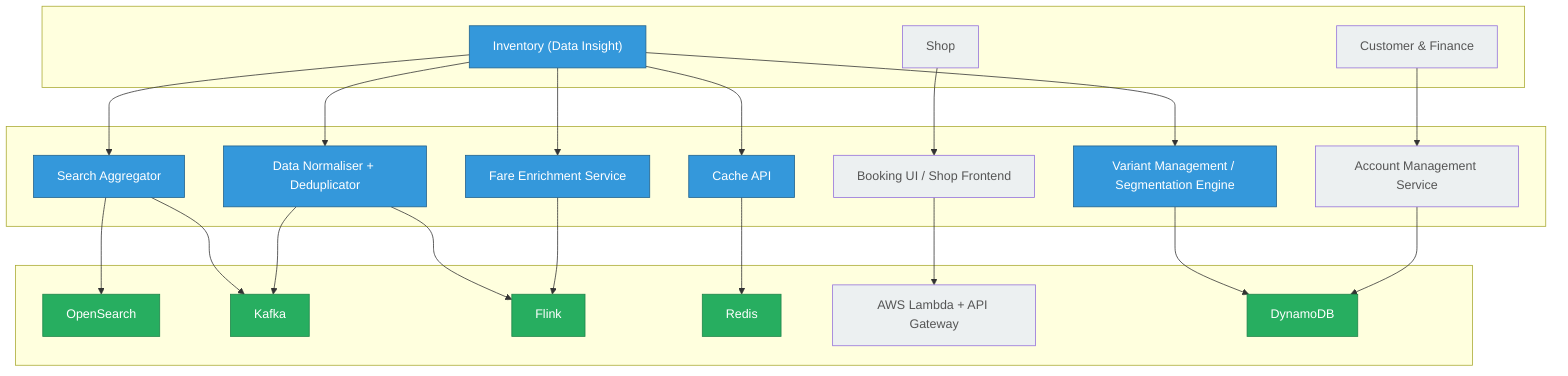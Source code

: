 ---
config:
  theme: default
---
flowchart TB
  %% Business Capabilities (TOGAF: Business Architecture)
  subgraph Business_Capabilities[ ]
    direction TB
    A1[Customer & Finance]:::grey
    A2[Shop]:::grey
    A3["Inventory (Data Insight)"]:::primary
  end

  %% Application Services (TOGAF: Application Architecture)
  subgraph Application_Services[ ]
    direction TB
    B1[Account Management Service]:::grey
    B2[Booking UI / Shop Frontend]:::grey
    B3[Cache API]:::primary
    B4[Search Aggregator]:::primary
    B5[Data Normaliser + Deduplicator]:::primary
    B6[Fare Enrichment Service]:::primary
    B7[Variant Management / Segmentation Engine]:::primary
  end

  %% Technology Enablers (TOGAF: Technology Architecture)
  subgraph Technology_Enablers[ ]
    direction TB
    C1[OpenSearch]:::infra
    C2[Kafka]:::infra
    C3[Flink]:::infra
    C4[Redis]:::infra
    C5[AWS Lambda + API Gateway]:::grey
    C6[DynamoDB]:::infra
  end

  %% Mappings
  A1 --> B1
  A2 --> B2
  A3 --> B3
  A3 --> B4
  A3 --> B5
  A3 --> B6
  A3 --> B7

  B3 --> C4
  B4 --> C2
  B4 --> C1
  B5 --> C2
  B5 --> C3
  B6 --> C3
  B7 --> C6

  B2 --> C5
  B1 --> C6

  %% Styling
  classDef primary fill:#3498db,color:#fff,stroke:#21618c;
  classDef grey fill:#ecf0f1,color:#555;
  classDef infra fill:#27ae60,color:#fff,stroke:#1e8449;